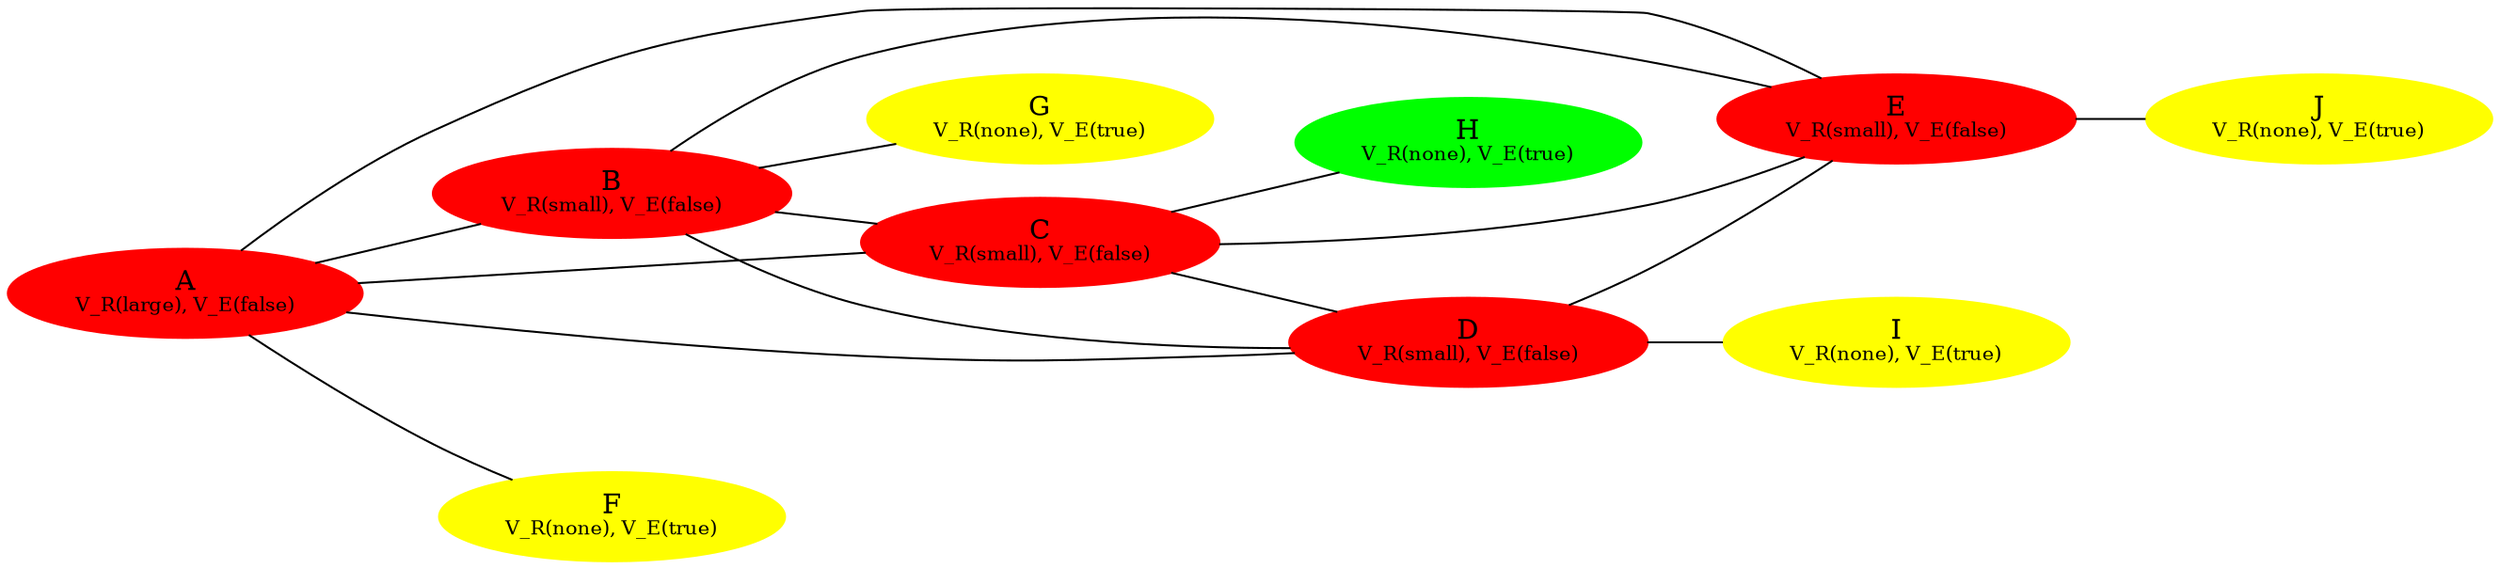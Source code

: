 graph {
 rankdir=LR;
A[label=<A<BR /><FONT POINT-SIZE="10">V_R(large), V_E(false)</FONT>>,style=filled, color=red];
B[label=<B<BR /><FONT POINT-SIZE="10">V_R(small), V_E(false)</FONT>>,style=filled, color=red];
C[label=<C<BR /><FONT POINT-SIZE="10">V_R(small), V_E(false)</FONT>>,style=filled, color=red];
D[label=<D<BR /><FONT POINT-SIZE="10">V_R(small), V_E(false)</FONT>>,style=filled, color=red];
E[label=<E<BR /><FONT POINT-SIZE="10">V_R(small), V_E(false)</FONT>>,style=filled, color=red];
F[label=<F<BR /><FONT POINT-SIZE="10">V_R(none), V_E(true)</FONT>>,style=filled, color=yellow];
G[label=<G<BR /><FONT POINT-SIZE="10">V_R(none), V_E(true)</FONT>>,style=filled, color=yellow];
H[label=<H<BR /><FONT POINT-SIZE="10">V_R(none), V_E(true)</FONT>>,style=filled, color=green];
I[label=<I<BR /><FONT POINT-SIZE="10">V_R(none), V_E(true)</FONT>>,style=filled, color=yellow];
J[label=<J<BR /><FONT POINT-SIZE="10">V_R(none), V_E(true)</FONT>>,style=filled, color=yellow];
A -- {{B C D E F }}
B -- {{C D E G }}
C -- {{D E H }}
D -- {{E I }}
E -- {{J }}
F -- {{}}
G -- {{}}
H -- {{}}
I -- {{}}
J -- {{}}
}